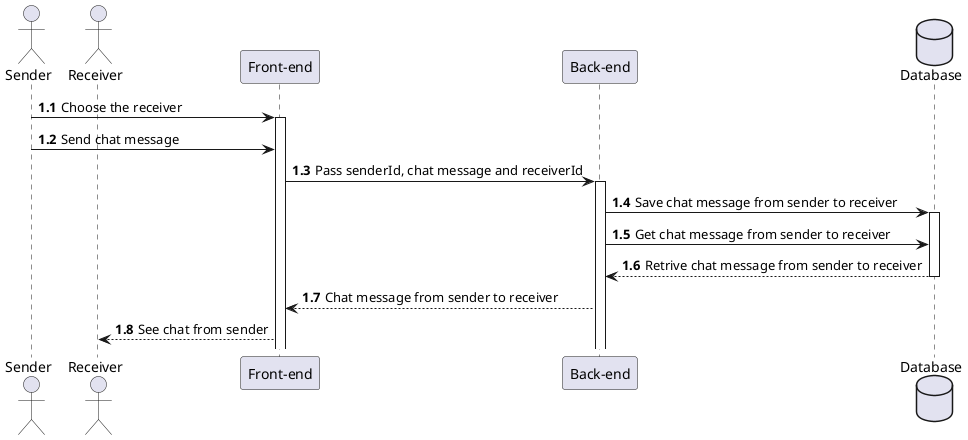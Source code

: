 @startuml Chat
actor Sender as sender
actor Receiver as receiver
participant "Front-end" as client
participant "Back-end" as server
database "Database" as db

autonumber 1.1 "<b>0:"

sender -> client++ : Choose the receiver
sender -> client : Send chat message
client -> server++ : Pass senderId, chat message and receiverId
server -> db++ : Save chat message from sender to receiver
server -> db : Get chat message from sender to receiver
db --> server : Retrive chat message from sender to receiver
deactivate db
server --> client : Chat message from sender to receiver
client --> receiver : See chat from sender

@enduml